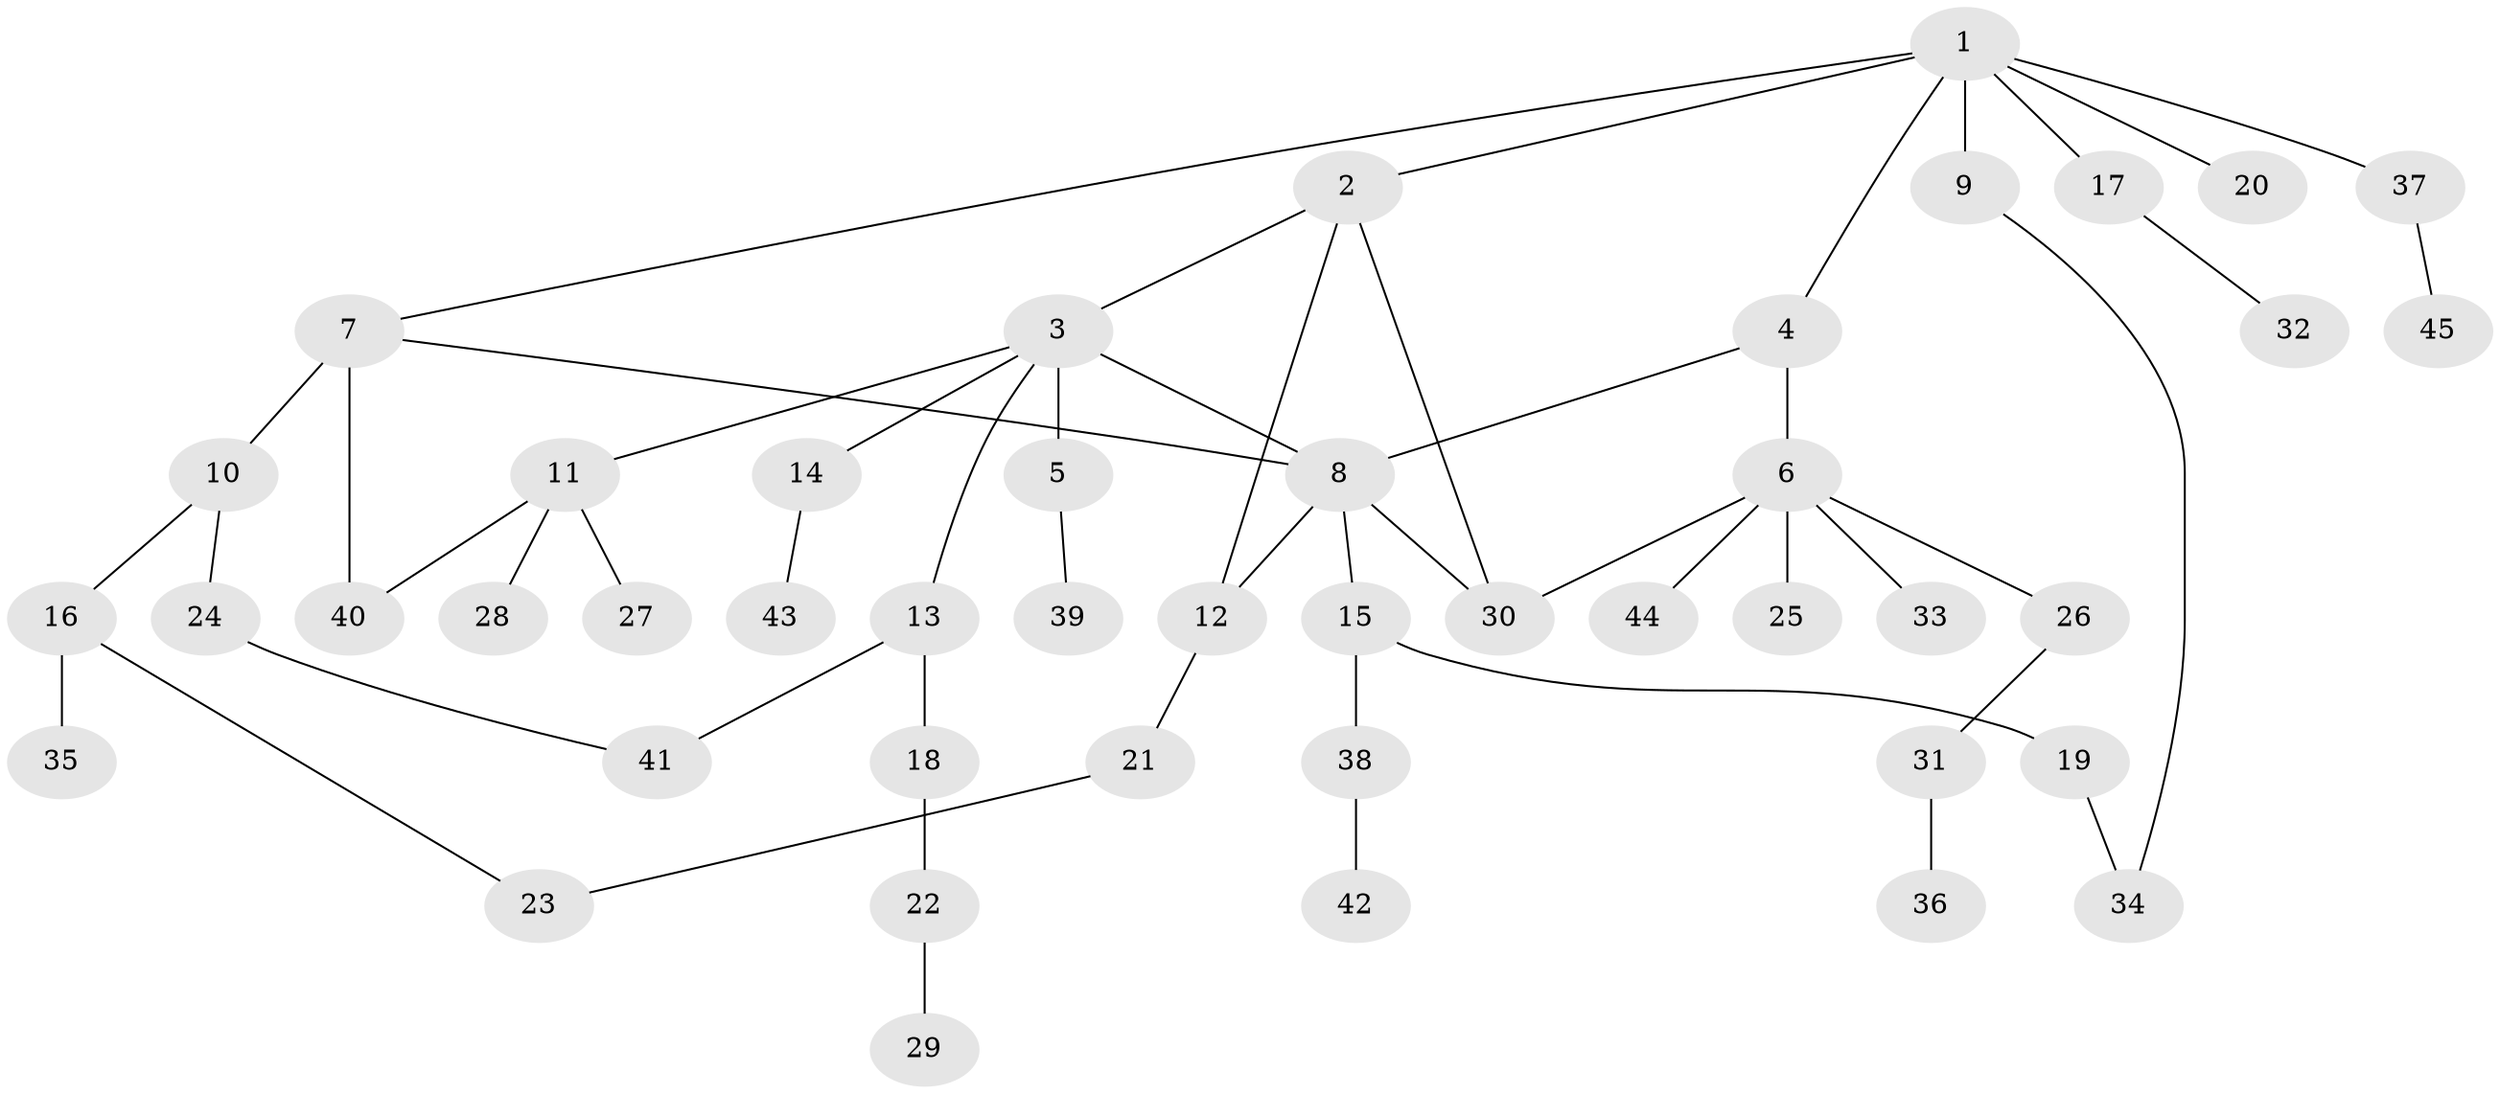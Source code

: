 // original degree distribution, {8: 0.022988505747126436, 4: 0.05747126436781609, 3: 0.14942528735632185, 1: 0.3793103448275862, 7: 0.011494252873563218, 5: 0.034482758620689655, 2: 0.3448275862068966}
// Generated by graph-tools (version 1.1) at 2025/34/03/09/25 02:34:06]
// undirected, 45 vertices, 53 edges
graph export_dot {
graph [start="1"]
  node [color=gray90,style=filled];
  1;
  2;
  3;
  4;
  5;
  6;
  7;
  8;
  9;
  10;
  11;
  12;
  13;
  14;
  15;
  16;
  17;
  18;
  19;
  20;
  21;
  22;
  23;
  24;
  25;
  26;
  27;
  28;
  29;
  30;
  31;
  32;
  33;
  34;
  35;
  36;
  37;
  38;
  39;
  40;
  41;
  42;
  43;
  44;
  45;
  1 -- 2 [weight=1.0];
  1 -- 4 [weight=1.0];
  1 -- 7 [weight=1.0];
  1 -- 9 [weight=1.0];
  1 -- 17 [weight=1.0];
  1 -- 20 [weight=1.0];
  1 -- 37 [weight=1.0];
  2 -- 3 [weight=1.0];
  2 -- 12 [weight=1.0];
  2 -- 30 [weight=1.0];
  3 -- 5 [weight=6.0];
  3 -- 8 [weight=1.0];
  3 -- 11 [weight=1.0];
  3 -- 13 [weight=1.0];
  3 -- 14 [weight=1.0];
  4 -- 6 [weight=1.0];
  4 -- 8 [weight=1.0];
  5 -- 39 [weight=1.0];
  6 -- 25 [weight=1.0];
  6 -- 26 [weight=1.0];
  6 -- 30 [weight=1.0];
  6 -- 33 [weight=1.0];
  6 -- 44 [weight=1.0];
  7 -- 8 [weight=1.0];
  7 -- 10 [weight=2.0];
  7 -- 40 [weight=1.0];
  8 -- 12 [weight=1.0];
  8 -- 15 [weight=1.0];
  8 -- 30 [weight=1.0];
  9 -- 34 [weight=1.0];
  10 -- 16 [weight=1.0];
  10 -- 24 [weight=1.0];
  11 -- 27 [weight=1.0];
  11 -- 28 [weight=1.0];
  11 -- 40 [weight=1.0];
  12 -- 21 [weight=1.0];
  13 -- 18 [weight=3.0];
  13 -- 41 [weight=1.0];
  14 -- 43 [weight=1.0];
  15 -- 19 [weight=1.0];
  15 -- 38 [weight=1.0];
  16 -- 23 [weight=1.0];
  16 -- 35 [weight=1.0];
  17 -- 32 [weight=1.0];
  18 -- 22 [weight=1.0];
  19 -- 34 [weight=1.0];
  21 -- 23 [weight=1.0];
  22 -- 29 [weight=1.0];
  24 -- 41 [weight=1.0];
  26 -- 31 [weight=1.0];
  31 -- 36 [weight=2.0];
  37 -- 45 [weight=1.0];
  38 -- 42 [weight=1.0];
}
